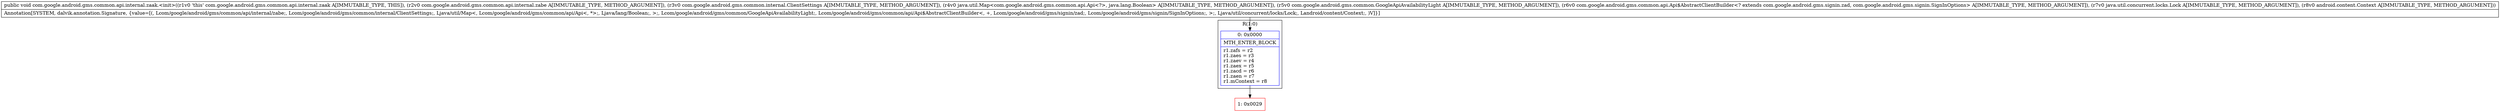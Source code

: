 digraph "CFG forcom.google.android.gms.common.api.internal.zaak.\<init\>(Lcom\/google\/android\/gms\/common\/api\/internal\/zabe;Lcom\/google\/android\/gms\/common\/internal\/ClientSettings;Ljava\/util\/Map;Lcom\/google\/android\/gms\/common\/GoogleApiAvailabilityLight;Lcom\/google\/android\/gms\/common\/api\/Api$AbstractClientBuilder;Ljava\/util\/concurrent\/locks\/Lock;Landroid\/content\/Context;)V" {
subgraph cluster_Region_2060184927 {
label = "R(1:0)";
node [shape=record,color=blue];
Node_0 [shape=record,label="{0\:\ 0x0000|MTH_ENTER_BLOCK\l|r1.zafs = r2\lr1.zaes = r3\lr1.zaev = r4\lr1.zaex = r5\lr1.zacd = r6\lr1.zaen = r7\lr1.mContext = r8\l}"];
}
Node_1 [shape=record,color=red,label="{1\:\ 0x0029}"];
MethodNode[shape=record,label="{public void com.google.android.gms.common.api.internal.zaak.\<init\>((r1v0 'this' com.google.android.gms.common.api.internal.zaak A[IMMUTABLE_TYPE, THIS]), (r2v0 com.google.android.gms.common.api.internal.zabe A[IMMUTABLE_TYPE, METHOD_ARGUMENT]), (r3v0 com.google.android.gms.common.internal.ClientSettings A[IMMUTABLE_TYPE, METHOD_ARGUMENT]), (r4v0 java.util.Map\<com.google.android.gms.common.api.Api\<?\>, java.lang.Boolean\> A[IMMUTABLE_TYPE, METHOD_ARGUMENT]), (r5v0 com.google.android.gms.common.GoogleApiAvailabilityLight A[IMMUTABLE_TYPE, METHOD_ARGUMENT]), (r6v0 com.google.android.gms.common.api.Api$AbstractClientBuilder\<? extends com.google.android.gms.signin.zad, com.google.android.gms.signin.SignInOptions\> A[IMMUTABLE_TYPE, METHOD_ARGUMENT]), (r7v0 java.util.concurrent.locks.Lock A[IMMUTABLE_TYPE, METHOD_ARGUMENT]), (r8v0 android.content.Context A[IMMUTABLE_TYPE, METHOD_ARGUMENT]))  | Annotation[SYSTEM, dalvik.annotation.Signature, \{value=[(, Lcom\/google\/android\/gms\/common\/api\/internal\/zabe;, Lcom\/google\/android\/gms\/common\/internal\/ClientSettings;, Ljava\/util\/Map\<, Lcom\/google\/android\/gms\/common\/api\/Api\<, *\>;, Ljava\/lang\/Boolean;, \>;, Lcom\/google\/android\/gms\/common\/GoogleApiAvailabilityLight;, Lcom\/google\/android\/gms\/common\/api\/Api$AbstractClientBuilder\<, +, Lcom\/google\/android\/gms\/signin\/zad;, Lcom\/google\/android\/gms\/signin\/SignInOptions;, \>;, Ljava\/util\/concurrent\/locks\/Lock;, Landroid\/content\/Context;, )V]\}]\l}"];
MethodNode -> Node_0;
Node_0 -> Node_1;
}

